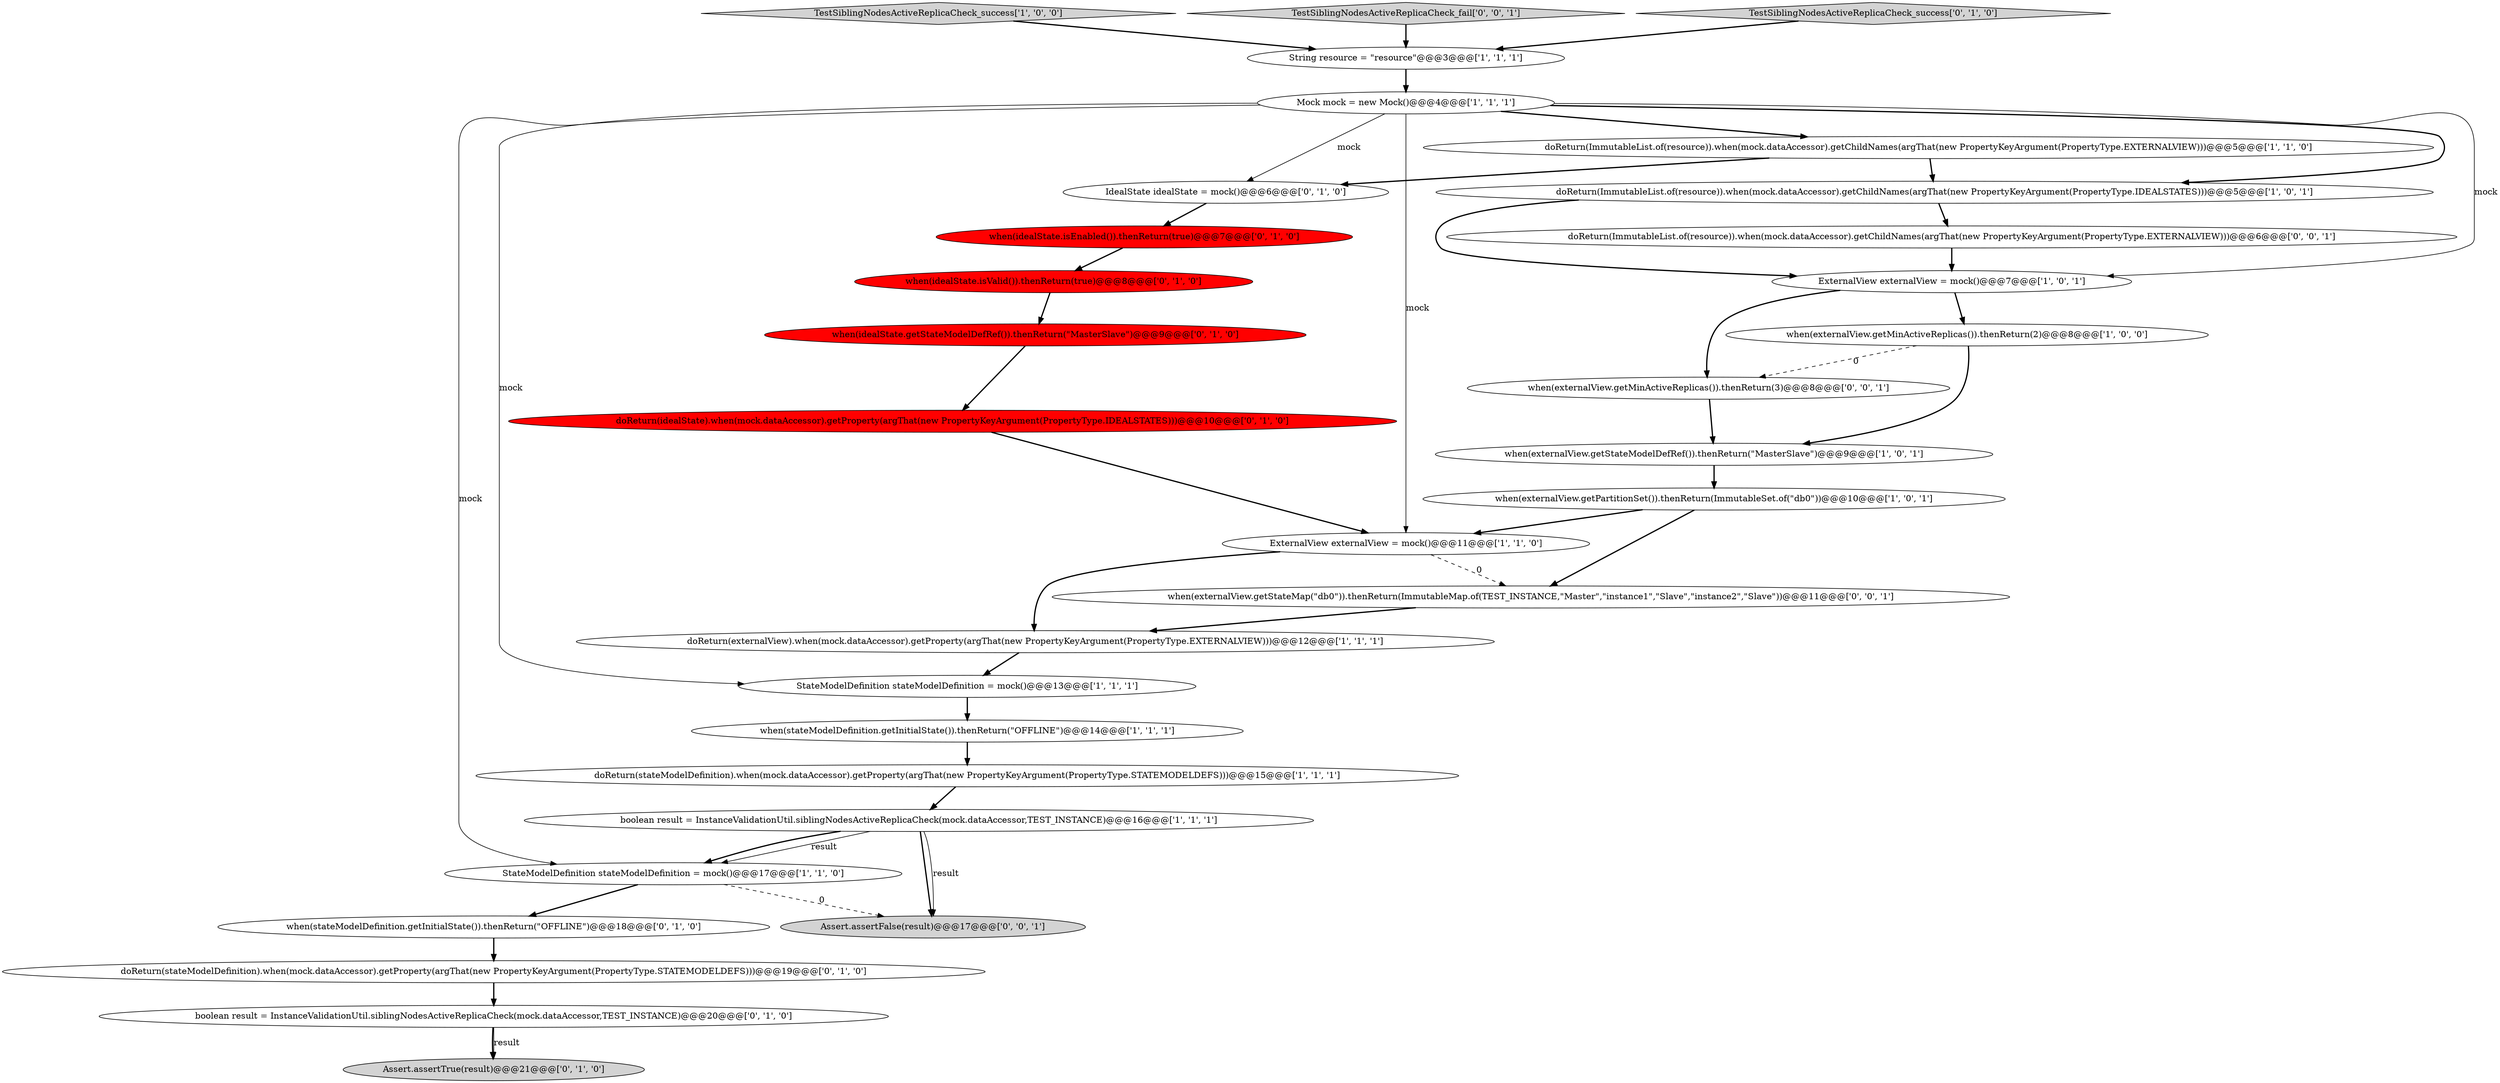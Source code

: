 digraph {
30 [style = filled, label = "Assert.assertFalse(result)@@@17@@@['0', '0', '1']", fillcolor = lightgray, shape = ellipse image = "AAA0AAABBB3BBB"];
18 [style = filled, label = "doReturn(idealState).when(mock.dataAccessor).getProperty(argThat(new PropertyKeyArgument(PropertyType.IDEALSTATES)))@@@10@@@['0', '1', '0']", fillcolor = red, shape = ellipse image = "AAA1AAABBB2BBB"];
29 [style = filled, label = "when(externalView.getStateMap(\"db0\")).thenReturn(ImmutableMap.of(TEST_INSTANCE,\"Master\",\"instance1\",\"Slave\",\"instance2\",\"Slave\"))@@@11@@@['0', '0', '1']", fillcolor = white, shape = ellipse image = "AAA0AAABBB3BBB"];
22 [style = filled, label = "boolean result = InstanceValidationUtil.siblingNodesActiveReplicaCheck(mock.dataAccessor,TEST_INSTANCE)@@@20@@@['0', '1', '0']", fillcolor = white, shape = ellipse image = "AAA0AAABBB2BBB"];
6 [style = filled, label = "StateModelDefinition stateModelDefinition = mock()@@@17@@@['1', '1', '0']", fillcolor = white, shape = ellipse image = "AAA0AAABBB1BBB"];
13 [style = filled, label = "doReturn(stateModelDefinition).when(mock.dataAccessor).getProperty(argThat(new PropertyKeyArgument(PropertyType.STATEMODELDEFS)))@@@15@@@['1', '1', '1']", fillcolor = white, shape = ellipse image = "AAA0AAABBB1BBB"];
20 [style = filled, label = "when(idealState.getStateModelDefRef()).thenReturn(\"MasterSlave\")@@@9@@@['0', '1', '0']", fillcolor = red, shape = ellipse image = "AAA1AAABBB2BBB"];
10 [style = filled, label = "doReturn(ImmutableList.of(resource)).when(mock.dataAccessor).getChildNames(argThat(new PropertyKeyArgument(PropertyType.IDEALSTATES)))@@@5@@@['1', '0', '1']", fillcolor = white, shape = ellipse image = "AAA0AAABBB1BBB"];
7 [style = filled, label = "TestSiblingNodesActiveReplicaCheck_success['1', '0', '0']", fillcolor = lightgray, shape = diamond image = "AAA0AAABBB1BBB"];
24 [style = filled, label = "when(idealState.isEnabled()).thenReturn(true)@@@7@@@['0', '1', '0']", fillcolor = red, shape = ellipse image = "AAA1AAABBB2BBB"];
25 [style = filled, label = "when(idealState.isValid()).thenReturn(true)@@@8@@@['0', '1', '0']", fillcolor = red, shape = ellipse image = "AAA1AAABBB2BBB"];
8 [style = filled, label = "when(externalView.getMinActiveReplicas()).thenReturn(2)@@@8@@@['1', '0', '0']", fillcolor = white, shape = ellipse image = "AAA0AAABBB1BBB"];
0 [style = filled, label = "doReturn(externalView).when(mock.dataAccessor).getProperty(argThat(new PropertyKeyArgument(PropertyType.EXTERNALVIEW)))@@@12@@@['1', '1', '1']", fillcolor = white, shape = ellipse image = "AAA0AAABBB1BBB"];
17 [style = filled, label = "when(stateModelDefinition.getInitialState()).thenReturn(\"OFFLINE\")@@@18@@@['0', '1', '0']", fillcolor = white, shape = ellipse image = "AAA0AAABBB2BBB"];
15 [style = filled, label = "Mock mock = new Mock()@@@4@@@['1', '1', '1']", fillcolor = white, shape = ellipse image = "AAA0AAABBB1BBB"];
16 [style = filled, label = "IdealState idealState = mock()@@@6@@@['0', '1', '0']", fillcolor = white, shape = ellipse image = "AAA0AAABBB2BBB"];
1 [style = filled, label = "ExternalView externalView = mock()@@@7@@@['1', '0', '1']", fillcolor = white, shape = ellipse image = "AAA0AAABBB1BBB"];
14 [style = filled, label = "boolean result = InstanceValidationUtil.siblingNodesActiveReplicaCheck(mock.dataAccessor,TEST_INSTANCE)@@@16@@@['1', '1', '1']", fillcolor = white, shape = ellipse image = "AAA0AAABBB1BBB"];
2 [style = filled, label = "when(stateModelDefinition.getInitialState()).thenReturn(\"OFFLINE\")@@@14@@@['1', '1', '1']", fillcolor = white, shape = ellipse image = "AAA0AAABBB1BBB"];
21 [style = filled, label = "doReturn(stateModelDefinition).when(mock.dataAccessor).getProperty(argThat(new PropertyKeyArgument(PropertyType.STATEMODELDEFS)))@@@19@@@['0', '1', '0']", fillcolor = white, shape = ellipse image = "AAA0AAABBB2BBB"];
23 [style = filled, label = "Assert.assertTrue(result)@@@21@@@['0', '1', '0']", fillcolor = lightgray, shape = ellipse image = "AAA0AAABBB2BBB"];
5 [style = filled, label = "when(externalView.getPartitionSet()).thenReturn(ImmutableSet.of(\"db0\"))@@@10@@@['1', '0', '1']", fillcolor = white, shape = ellipse image = "AAA0AAABBB1BBB"];
4 [style = filled, label = "when(externalView.getStateModelDefRef()).thenReturn(\"MasterSlave\")@@@9@@@['1', '0', '1']", fillcolor = white, shape = ellipse image = "AAA0AAABBB1BBB"];
28 [style = filled, label = "TestSiblingNodesActiveReplicaCheck_fail['0', '0', '1']", fillcolor = lightgray, shape = diamond image = "AAA0AAABBB3BBB"];
26 [style = filled, label = "when(externalView.getMinActiveReplicas()).thenReturn(3)@@@8@@@['0', '0', '1']", fillcolor = white, shape = ellipse image = "AAA0AAABBB3BBB"];
27 [style = filled, label = "doReturn(ImmutableList.of(resource)).when(mock.dataAccessor).getChildNames(argThat(new PropertyKeyArgument(PropertyType.EXTERNALVIEW)))@@@6@@@['0', '0', '1']", fillcolor = white, shape = ellipse image = "AAA0AAABBB3BBB"];
19 [style = filled, label = "TestSiblingNodesActiveReplicaCheck_success['0', '1', '0']", fillcolor = lightgray, shape = diamond image = "AAA0AAABBB2BBB"];
11 [style = filled, label = "ExternalView externalView = mock()@@@11@@@['1', '1', '0']", fillcolor = white, shape = ellipse image = "AAA0AAABBB1BBB"];
3 [style = filled, label = "StateModelDefinition stateModelDefinition = mock()@@@13@@@['1', '1', '1']", fillcolor = white, shape = ellipse image = "AAA0AAABBB1BBB"];
9 [style = filled, label = "String resource = \"resource\"@@@3@@@['1', '1', '1']", fillcolor = white, shape = ellipse image = "AAA0AAABBB1BBB"];
12 [style = filled, label = "doReturn(ImmutableList.of(resource)).when(mock.dataAccessor).getChildNames(argThat(new PropertyKeyArgument(PropertyType.EXTERNALVIEW)))@@@5@@@['1', '1', '0']", fillcolor = white, shape = ellipse image = "AAA0AAABBB1BBB"];
0->3 [style = bold, label=""];
6->17 [style = bold, label=""];
5->29 [style = bold, label=""];
14->30 [style = solid, label="result"];
15->10 [style = bold, label=""];
27->1 [style = bold, label=""];
1->8 [style = bold, label=""];
14->6 [style = solid, label="result"];
14->30 [style = bold, label=""];
15->11 [style = solid, label="mock"];
10->27 [style = bold, label=""];
16->24 [style = bold, label=""];
15->1 [style = solid, label="mock"];
18->11 [style = bold, label=""];
29->0 [style = bold, label=""];
11->29 [style = dashed, label="0"];
15->6 [style = solid, label="mock"];
28->9 [style = bold, label=""];
12->16 [style = bold, label=""];
1->26 [style = bold, label=""];
15->16 [style = solid, label="mock"];
26->4 [style = bold, label=""];
22->23 [style = bold, label=""];
2->13 [style = bold, label=""];
7->9 [style = bold, label=""];
20->18 [style = bold, label=""];
25->20 [style = bold, label=""];
12->10 [style = bold, label=""];
11->0 [style = bold, label=""];
3->2 [style = bold, label=""];
22->23 [style = solid, label="result"];
19->9 [style = bold, label=""];
21->22 [style = bold, label=""];
9->15 [style = bold, label=""];
24->25 [style = bold, label=""];
15->3 [style = solid, label="mock"];
6->30 [style = dashed, label="0"];
15->12 [style = bold, label=""];
5->11 [style = bold, label=""];
8->4 [style = bold, label=""];
10->1 [style = bold, label=""];
4->5 [style = bold, label=""];
13->14 [style = bold, label=""];
14->6 [style = bold, label=""];
17->21 [style = bold, label=""];
8->26 [style = dashed, label="0"];
}
